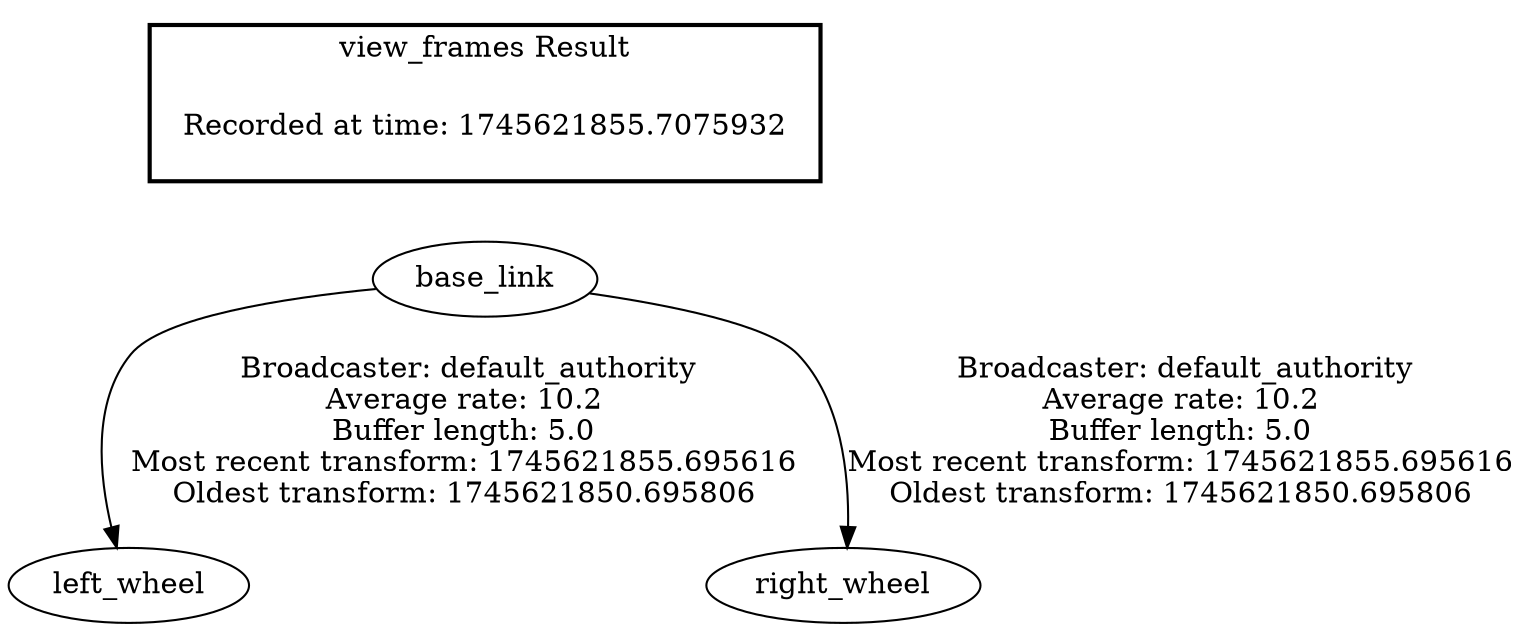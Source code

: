 digraph G {
"base_link" -> "left_wheel"[label=" Broadcaster: default_authority\nAverage rate: 10.2\nBuffer length: 5.0\nMost recent transform: 1745621855.695616\nOldest transform: 1745621850.695806\n"];
"base_link" -> "right_wheel"[label=" Broadcaster: default_authority\nAverage rate: 10.2\nBuffer length: 5.0\nMost recent transform: 1745621855.695616\nOldest transform: 1745621850.695806\n"];
edge [style=invis];
 subgraph cluster_legend { style=bold; color=black; label ="view_frames Result";
"Recorded at time: 1745621855.7075932"[ shape=plaintext ] ;
}->"base_link";
}